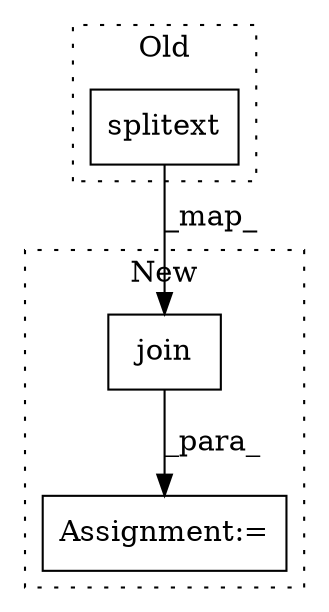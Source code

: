 digraph G {
subgraph cluster0 {
1 [label="splitext" a="32" s="8368,8418" l="9,1" shape="box"];
label = "Old";
style="dotted";
}
subgraph cluster1 {
2 [label="join" a="32" s="8381,8453" l="5,1" shape="box"];
3 [label="Assignment:=" a="7" s="8372" l="1" shape="box"];
label = "New";
style="dotted";
}
1 -> 2 [label="_map_"];
2 -> 3 [label="_para_"];
}